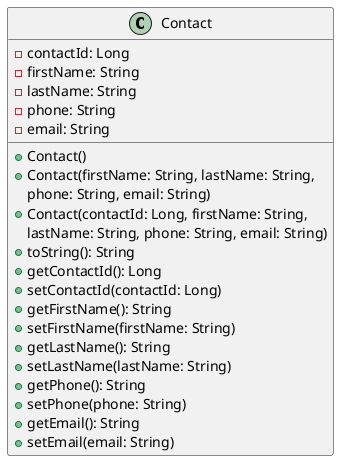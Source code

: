 @startuml diagramClassContact
class Contact {
    - contactId: Long
    - firstName: String
    - lastName: String
    - phone: String
    - email: String
    + Contact()
    + Contact(firstName: String, lastName: String,
        phone: String, email: String)
    + Contact(contactId: Long, firstName: String, 
        lastName: String, phone: String, email: String)
    + toString(): String
    + getContactId(): Long
    + setContactId(contactId: Long)
    + getFirstName(): String
    + setFirstName(firstName: String)
    + getLastName(): String
    + setLastName(lastName: String)
    + getPhone(): String
    + setPhone(phone: String)
    + getEmail(): String
    + setEmail(email: String)
}
@enduml

